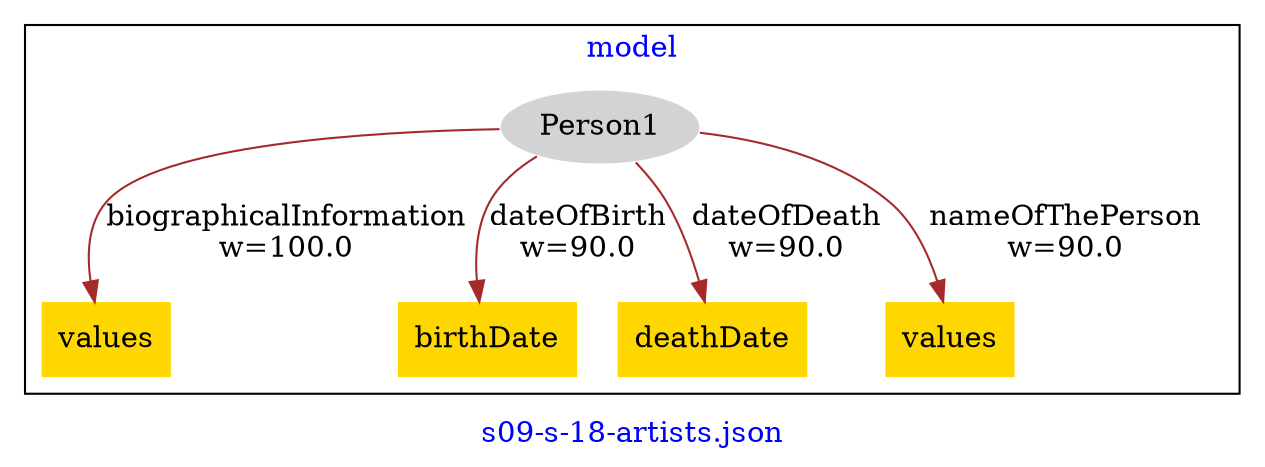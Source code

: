 digraph n0 {
fontcolor="blue"
remincross="true"
label="s09-s-18-artists.json"
subgraph cluster {
label="model"
n2[style="filled",color="white",fillcolor="lightgray",label="Person1\n"];
n3[shape="plaintext",style="filled",fillcolor="gold",label="values\n"];
n4[shape="plaintext",style="filled",fillcolor="gold",label="birthDate\n"];
n5[shape="plaintext",style="filled",fillcolor="gold",label="deathDate\n"];
n6[shape="plaintext",style="filled",fillcolor="gold",label="values\n"];
}
n2 -> n3[color="brown",fontcolor="black",label="biographicalInformation\nw=100.0"]
n2 -> n4[color="brown",fontcolor="black",label="dateOfBirth\nw=90.0"]
n2 -> n5[color="brown",fontcolor="black",label="dateOfDeath\nw=90.0"]
n2 -> n6[color="brown",fontcolor="black",label="nameOfThePerson\nw=90.0"]
}

